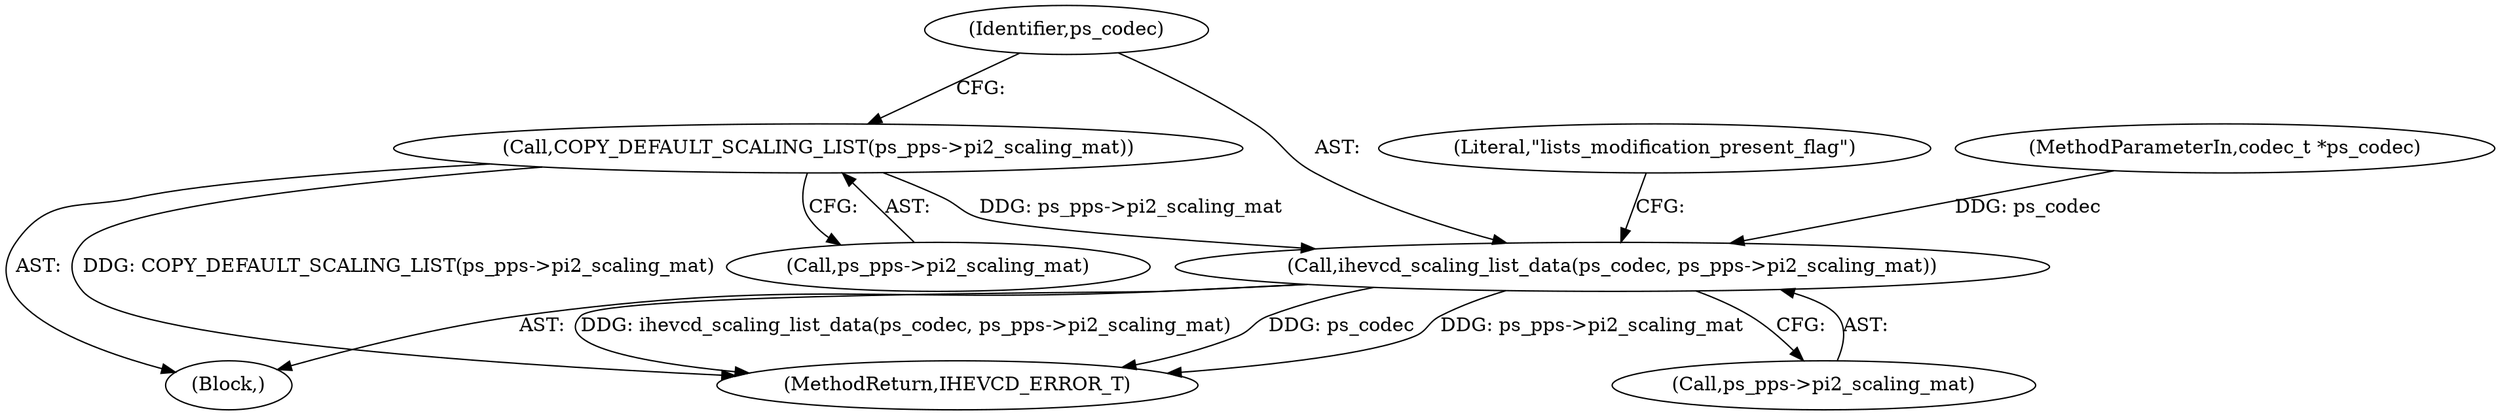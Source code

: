 digraph "0_Android_25c0ffbe6a181b4a373c3c9b421ea449d457e6ed@pointer" {
"1000983" [label="(Call,COPY_DEFAULT_SCALING_LIST(ps_pps->pi2_scaling_mat))"];
"1000987" [label="(Call,ihevcd_scaling_list_data(ps_codec, ps_pps->pi2_scaling_mat))"];
"1000989" [label="(Call,ps_pps->pi2_scaling_mat)"];
"1000988" [label="(Identifier,ps_codec)"];
"1000993" [label="(Literal,\"lists_modification_present_flag\")"];
"1000982" [label="(Block,)"];
"1000110" [label="(MethodParameterIn,codec_t *ps_codec)"];
"1001047" [label="(MethodReturn,IHEVCD_ERROR_T)"];
"1000984" [label="(Call,ps_pps->pi2_scaling_mat)"];
"1000987" [label="(Call,ihevcd_scaling_list_data(ps_codec, ps_pps->pi2_scaling_mat))"];
"1000983" [label="(Call,COPY_DEFAULT_SCALING_LIST(ps_pps->pi2_scaling_mat))"];
"1000983" -> "1000982"  [label="AST: "];
"1000983" -> "1000984"  [label="CFG: "];
"1000984" -> "1000983"  [label="AST: "];
"1000988" -> "1000983"  [label="CFG: "];
"1000983" -> "1001047"  [label="DDG: COPY_DEFAULT_SCALING_LIST(ps_pps->pi2_scaling_mat)"];
"1000983" -> "1000987"  [label="DDG: ps_pps->pi2_scaling_mat"];
"1000987" -> "1000982"  [label="AST: "];
"1000987" -> "1000989"  [label="CFG: "];
"1000988" -> "1000987"  [label="AST: "];
"1000989" -> "1000987"  [label="AST: "];
"1000993" -> "1000987"  [label="CFG: "];
"1000987" -> "1001047"  [label="DDG: ps_codec"];
"1000987" -> "1001047"  [label="DDG: ps_pps->pi2_scaling_mat"];
"1000987" -> "1001047"  [label="DDG: ihevcd_scaling_list_data(ps_codec, ps_pps->pi2_scaling_mat)"];
"1000110" -> "1000987"  [label="DDG: ps_codec"];
}
